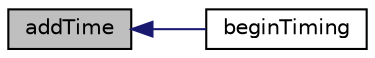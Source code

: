 digraph "addTime"
{
  bgcolor="transparent";
  edge [fontname="Helvetica",fontsize="10",labelfontname="Helvetica",labelfontsize="10"];
  node [fontname="Helvetica",fontsize="10",shape=record];
  rankdir="LR";
  Node1 [label="addTime",height=0.2,width=0.4,color="black", fillcolor="grey75", style="filled" fontcolor="black"];
  Node1 -> Node2 [dir="back",color="midnightblue",fontsize="10",style="solid",fontname="Helvetica"];
  Node2 [label="beginTiming",height=0.2,width=0.4,color="black",URL="$classFoam_1_1profilingPstream.html#a718b1ca6db5562f61a819a6c5f7e46d3",tooltip="Update timer prior to measurement. "];
}
